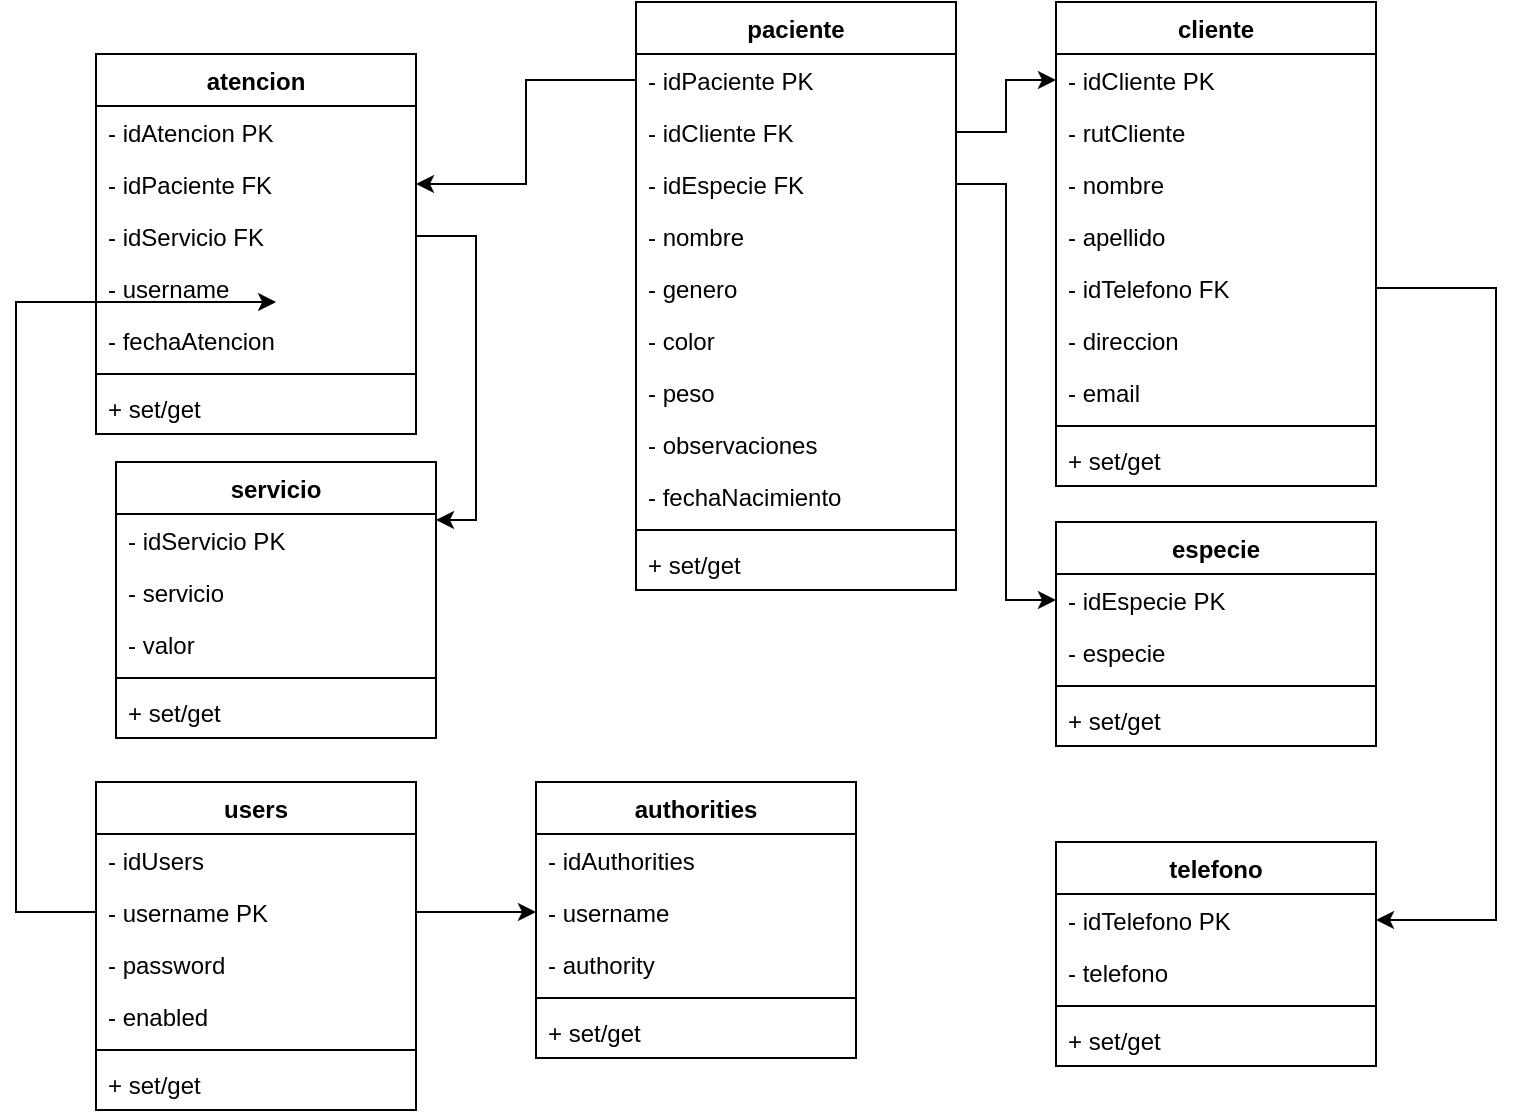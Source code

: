<mxfile version="21.2.1" type="device">
  <diagram name="Page-1" id="RiIaG8HsTBRRAIt936WJ">
    <mxGraphModel dx="1154" dy="609" grid="1" gridSize="10" guides="1" tooltips="1" connect="1" arrows="1" fold="1" page="1" pageScale="1" pageWidth="850" pageHeight="1100" math="0" shadow="0">
      <root>
        <mxCell id="0" />
        <mxCell id="1" parent="0" />
        <mxCell id="rQKGcv5ai2ImxrIud1kd-1" value="paciente" style="swimlane;fontStyle=1;align=center;verticalAlign=top;childLayout=stackLayout;horizontal=1;startSize=26;horizontalStack=0;resizeParent=1;resizeParentMax=0;resizeLast=0;collapsible=1;marginBottom=0;" parent="1" vertex="1">
          <mxGeometry x="320" y="150" width="160" height="294" as="geometry" />
        </mxCell>
        <mxCell id="rQKGcv5ai2ImxrIud1kd-2" value="- idPaciente PK" style="text;strokeColor=none;fillColor=none;align=left;verticalAlign=top;spacingLeft=4;spacingRight=4;overflow=hidden;rotatable=0;points=[[0,0.5],[1,0.5]];portConstraint=eastwest;" parent="rQKGcv5ai2ImxrIud1kd-1" vertex="1">
          <mxGeometry y="26" width="160" height="26" as="geometry" />
        </mxCell>
        <mxCell id="rQKGcv5ai2ImxrIud1kd-18" value="- idCliente FK" style="text;strokeColor=none;fillColor=none;align=left;verticalAlign=top;spacingLeft=4;spacingRight=4;overflow=hidden;rotatable=0;points=[[0,0.5],[1,0.5]];portConstraint=eastwest;" parent="rQKGcv5ai2ImxrIud1kd-1" vertex="1">
          <mxGeometry y="52" width="160" height="26" as="geometry" />
        </mxCell>
        <mxCell id="rQKGcv5ai2ImxrIud1kd-53" value="- idEspecie FK" style="text;strokeColor=none;fillColor=none;align=left;verticalAlign=top;spacingLeft=4;spacingRight=4;overflow=hidden;rotatable=0;points=[[0,0.5],[1,0.5]];portConstraint=eastwest;" parent="rQKGcv5ai2ImxrIud1kd-1" vertex="1">
          <mxGeometry y="78" width="160" height="26" as="geometry" />
        </mxCell>
        <mxCell id="rQKGcv5ai2ImxrIud1kd-5" value="- nombre" style="text;strokeColor=none;fillColor=none;align=left;verticalAlign=top;spacingLeft=4;spacingRight=4;overflow=hidden;rotatable=0;points=[[0,0.5],[1,0.5]];portConstraint=eastwest;" parent="rQKGcv5ai2ImxrIud1kd-1" vertex="1">
          <mxGeometry y="104" width="160" height="26" as="geometry" />
        </mxCell>
        <mxCell id="rQKGcv5ai2ImxrIud1kd-11" value="- genero" style="text;strokeColor=none;fillColor=none;align=left;verticalAlign=top;spacingLeft=4;spacingRight=4;overflow=hidden;rotatable=0;points=[[0,0.5],[1,0.5]];portConstraint=eastwest;" parent="rQKGcv5ai2ImxrIud1kd-1" vertex="1">
          <mxGeometry y="130" width="160" height="26" as="geometry" />
        </mxCell>
        <mxCell id="rQKGcv5ai2ImxrIud1kd-62" value="- color" style="text;strokeColor=none;fillColor=none;align=left;verticalAlign=top;spacingLeft=4;spacingRight=4;overflow=hidden;rotatable=0;points=[[0,0.5],[1,0.5]];portConstraint=eastwest;" parent="rQKGcv5ai2ImxrIud1kd-1" vertex="1">
          <mxGeometry y="156" width="160" height="26" as="geometry" />
        </mxCell>
        <mxCell id="rQKGcv5ai2ImxrIud1kd-68" value="- peso" style="text;strokeColor=none;fillColor=none;align=left;verticalAlign=top;spacingLeft=4;spacingRight=4;overflow=hidden;rotatable=0;points=[[0,0.5],[1,0.5]];portConstraint=eastwest;" parent="rQKGcv5ai2ImxrIud1kd-1" vertex="1">
          <mxGeometry y="182" width="160" height="26" as="geometry" />
        </mxCell>
        <mxCell id="rQKGcv5ai2ImxrIud1kd-69" value="- observaciones" style="text;strokeColor=none;fillColor=none;align=left;verticalAlign=top;spacingLeft=4;spacingRight=4;overflow=hidden;rotatable=0;points=[[0,0.5],[1,0.5]];portConstraint=eastwest;" parent="rQKGcv5ai2ImxrIud1kd-1" vertex="1">
          <mxGeometry y="208" width="160" height="26" as="geometry" />
        </mxCell>
        <mxCell id="rQKGcv5ai2ImxrIud1kd-64" value="- fechaNacimiento" style="text;strokeColor=none;fillColor=none;align=left;verticalAlign=top;spacingLeft=4;spacingRight=4;overflow=hidden;rotatable=0;points=[[0,0.5],[1,0.5]];portConstraint=eastwest;" parent="rQKGcv5ai2ImxrIud1kd-1" vertex="1">
          <mxGeometry y="234" width="160" height="26" as="geometry" />
        </mxCell>
        <mxCell id="rQKGcv5ai2ImxrIud1kd-3" value="" style="line;strokeWidth=1;fillColor=none;align=left;verticalAlign=middle;spacingTop=-1;spacingLeft=3;spacingRight=3;rotatable=0;labelPosition=right;points=[];portConstraint=eastwest;strokeColor=inherit;" parent="rQKGcv5ai2ImxrIud1kd-1" vertex="1">
          <mxGeometry y="260" width="160" height="8" as="geometry" />
        </mxCell>
        <mxCell id="rQKGcv5ai2ImxrIud1kd-4" value="+ set/get" style="text;strokeColor=none;fillColor=none;align=left;verticalAlign=top;spacingLeft=4;spacingRight=4;overflow=hidden;rotatable=0;points=[[0,0.5],[1,0.5]];portConstraint=eastwest;" parent="rQKGcv5ai2ImxrIud1kd-1" vertex="1">
          <mxGeometry y="268" width="160" height="26" as="geometry" />
        </mxCell>
        <mxCell id="rQKGcv5ai2ImxrIud1kd-21" value="telefono" style="swimlane;fontStyle=1;align=center;verticalAlign=top;childLayout=stackLayout;horizontal=1;startSize=26;horizontalStack=0;resizeParent=1;resizeParentMax=0;resizeLast=0;collapsible=1;marginBottom=0;" parent="1" vertex="1">
          <mxGeometry x="530" y="570" width="160" height="112" as="geometry" />
        </mxCell>
        <mxCell id="rQKGcv5ai2ImxrIud1kd-23" value="- idTelefono PK" style="text;strokeColor=none;fillColor=none;align=left;verticalAlign=top;spacingLeft=4;spacingRight=4;overflow=hidden;rotatable=0;points=[[0,0.5],[1,0.5]];portConstraint=eastwest;" parent="rQKGcv5ai2ImxrIud1kd-21" vertex="1">
          <mxGeometry y="26" width="160" height="26" as="geometry" />
        </mxCell>
        <mxCell id="rQKGcv5ai2ImxrIud1kd-24" value="- telefono" style="text;strokeColor=none;fillColor=none;align=left;verticalAlign=top;spacingLeft=4;spacingRight=4;overflow=hidden;rotatable=0;points=[[0,0.5],[1,0.5]];portConstraint=eastwest;" parent="rQKGcv5ai2ImxrIud1kd-21" vertex="1">
          <mxGeometry y="52" width="160" height="26" as="geometry" />
        </mxCell>
        <mxCell id="rQKGcv5ai2ImxrIud1kd-26" value="" style="line;strokeWidth=1;fillColor=none;align=left;verticalAlign=middle;spacingTop=-1;spacingLeft=3;spacingRight=3;rotatable=0;labelPosition=right;points=[];portConstraint=eastwest;strokeColor=inherit;" parent="rQKGcv5ai2ImxrIud1kd-21" vertex="1">
          <mxGeometry y="78" width="160" height="8" as="geometry" />
        </mxCell>
        <mxCell id="rQKGcv5ai2ImxrIud1kd-27" value="+ set/get" style="text;strokeColor=none;fillColor=none;align=left;verticalAlign=top;spacingLeft=4;spacingRight=4;overflow=hidden;rotatable=0;points=[[0,0.5],[1,0.5]];portConstraint=eastwest;" parent="rQKGcv5ai2ImxrIud1kd-21" vertex="1">
          <mxGeometry y="86" width="160" height="26" as="geometry" />
        </mxCell>
        <mxCell id="rQKGcv5ai2ImxrIud1kd-54" value="especie" style="swimlane;fontStyle=1;align=center;verticalAlign=top;childLayout=stackLayout;horizontal=1;startSize=26;horizontalStack=0;resizeParent=1;resizeParentMax=0;resizeLast=0;collapsible=1;marginBottom=0;" parent="1" vertex="1">
          <mxGeometry x="530" y="410" width="160" height="112" as="geometry" />
        </mxCell>
        <mxCell id="rQKGcv5ai2ImxrIud1kd-55" value="- idEspecie PK" style="text;strokeColor=none;fillColor=none;align=left;verticalAlign=top;spacingLeft=4;spacingRight=4;overflow=hidden;rotatable=0;points=[[0,0.5],[1,0.5]];portConstraint=eastwest;" parent="rQKGcv5ai2ImxrIud1kd-54" vertex="1">
          <mxGeometry y="26" width="160" height="26" as="geometry" />
        </mxCell>
        <mxCell id="rQKGcv5ai2ImxrIud1kd-56" value="- especie" style="text;strokeColor=none;fillColor=none;align=left;verticalAlign=top;spacingLeft=4;spacingRight=4;overflow=hidden;rotatable=0;points=[[0,0.5],[1,0.5]];portConstraint=eastwest;" parent="rQKGcv5ai2ImxrIud1kd-54" vertex="1">
          <mxGeometry y="52" width="160" height="26" as="geometry" />
        </mxCell>
        <mxCell id="rQKGcv5ai2ImxrIud1kd-57" value="" style="line;strokeWidth=1;fillColor=none;align=left;verticalAlign=middle;spacingTop=-1;spacingLeft=3;spacingRight=3;rotatable=0;labelPosition=right;points=[];portConstraint=eastwest;strokeColor=inherit;" parent="rQKGcv5ai2ImxrIud1kd-54" vertex="1">
          <mxGeometry y="78" width="160" height="8" as="geometry" />
        </mxCell>
        <mxCell id="rQKGcv5ai2ImxrIud1kd-58" value="+ set/get" style="text;strokeColor=none;fillColor=none;align=left;verticalAlign=top;spacingLeft=4;spacingRight=4;overflow=hidden;rotatable=0;points=[[0,0.5],[1,0.5]];portConstraint=eastwest;" parent="rQKGcv5ai2ImxrIud1kd-54" vertex="1">
          <mxGeometry y="86" width="160" height="26" as="geometry" />
        </mxCell>
        <mxCell id="rQKGcv5ai2ImxrIud1kd-35" value="atencion" style="swimlane;fontStyle=1;align=center;verticalAlign=top;childLayout=stackLayout;horizontal=1;startSize=26;horizontalStack=0;resizeParent=1;resizeParentMax=0;resizeLast=0;collapsible=1;marginBottom=0;" parent="1" vertex="1">
          <mxGeometry x="50" y="176" width="160" height="190" as="geometry" />
        </mxCell>
        <mxCell id="rQKGcv5ai2ImxrIud1kd-36" value="- idAtencion PK" style="text;strokeColor=none;fillColor=none;align=left;verticalAlign=top;spacingLeft=4;spacingRight=4;overflow=hidden;rotatable=0;points=[[0,0.5],[1,0.5]];portConstraint=eastwest;" parent="rQKGcv5ai2ImxrIud1kd-35" vertex="1">
          <mxGeometry y="26" width="160" height="26" as="geometry" />
        </mxCell>
        <mxCell id="rQKGcv5ai2ImxrIud1kd-47" value="- idPaciente FK" style="text;strokeColor=none;fillColor=none;align=left;verticalAlign=top;spacingLeft=4;spacingRight=4;overflow=hidden;rotatable=0;points=[[0,0.5],[1,0.5]];portConstraint=eastwest;" parent="rQKGcv5ai2ImxrIud1kd-35" vertex="1">
          <mxGeometry y="52" width="160" height="26" as="geometry" />
        </mxCell>
        <mxCell id="rQKGcv5ai2ImxrIud1kd-37" value="- idServicio FK" style="text;strokeColor=none;fillColor=none;align=left;verticalAlign=top;spacingLeft=4;spacingRight=4;overflow=hidden;rotatable=0;points=[[0,0.5],[1,0.5]];portConstraint=eastwest;" parent="rQKGcv5ai2ImxrIud1kd-35" vertex="1">
          <mxGeometry y="78" width="160" height="26" as="geometry" />
        </mxCell>
        <mxCell id="xFYQ5Kp2CIm1CQqFdjpR-2" value="- username" style="text;strokeColor=none;fillColor=none;align=left;verticalAlign=top;spacingLeft=4;spacingRight=4;overflow=hidden;rotatable=0;points=[[0,0.5],[1,0.5]];portConstraint=eastwest;" vertex="1" parent="rQKGcv5ai2ImxrIud1kd-35">
          <mxGeometry y="104" width="160" height="26" as="geometry" />
        </mxCell>
        <mxCell id="rQKGcv5ai2ImxrIud1kd-60" value="- fechaAtencion" style="text;strokeColor=none;fillColor=none;align=left;verticalAlign=top;spacingLeft=4;spacingRight=4;overflow=hidden;rotatable=0;points=[[0,0.5],[1,0.5]];portConstraint=eastwest;" parent="rQKGcv5ai2ImxrIud1kd-35" vertex="1">
          <mxGeometry y="130" width="160" height="26" as="geometry" />
        </mxCell>
        <mxCell id="rQKGcv5ai2ImxrIud1kd-38" value="" style="line;strokeWidth=1;fillColor=none;align=left;verticalAlign=middle;spacingTop=-1;spacingLeft=3;spacingRight=3;rotatable=0;labelPosition=right;points=[];portConstraint=eastwest;strokeColor=inherit;" parent="rQKGcv5ai2ImxrIud1kd-35" vertex="1">
          <mxGeometry y="156" width="160" height="8" as="geometry" />
        </mxCell>
        <mxCell id="rQKGcv5ai2ImxrIud1kd-39" value="+ set/get" style="text;strokeColor=none;fillColor=none;align=left;verticalAlign=top;spacingLeft=4;spacingRight=4;overflow=hidden;rotatable=0;points=[[0,0.5],[1,0.5]];portConstraint=eastwest;" parent="rQKGcv5ai2ImxrIud1kd-35" vertex="1">
          <mxGeometry y="164" width="160" height="26" as="geometry" />
        </mxCell>
        <mxCell id="rQKGcv5ai2ImxrIud1kd-40" value="servicio" style="swimlane;fontStyle=1;align=center;verticalAlign=top;childLayout=stackLayout;horizontal=1;startSize=26;horizontalStack=0;resizeParent=1;resizeParentMax=0;resizeLast=0;collapsible=1;marginBottom=0;" parent="1" vertex="1">
          <mxGeometry x="60" y="380" width="160" height="138" as="geometry" />
        </mxCell>
        <mxCell id="rQKGcv5ai2ImxrIud1kd-41" value="- idServicio PK" style="text;strokeColor=none;fillColor=none;align=left;verticalAlign=top;spacingLeft=4;spacingRight=4;overflow=hidden;rotatable=0;points=[[0,0.5],[1,0.5]];portConstraint=eastwest;" parent="rQKGcv5ai2ImxrIud1kd-40" vertex="1">
          <mxGeometry y="26" width="160" height="26" as="geometry" />
        </mxCell>
        <mxCell id="rQKGcv5ai2ImxrIud1kd-42" value="- servicio" style="text;strokeColor=none;fillColor=none;align=left;verticalAlign=top;spacingLeft=4;spacingRight=4;overflow=hidden;rotatable=0;points=[[0,0.5],[1,0.5]];portConstraint=eastwest;" parent="rQKGcv5ai2ImxrIud1kd-40" vertex="1">
          <mxGeometry y="52" width="160" height="26" as="geometry" />
        </mxCell>
        <mxCell id="rQKGcv5ai2ImxrIud1kd-61" value="- valor" style="text;strokeColor=none;fillColor=none;align=left;verticalAlign=top;spacingLeft=4;spacingRight=4;overflow=hidden;rotatable=0;points=[[0,0.5],[1,0.5]];portConstraint=eastwest;" parent="rQKGcv5ai2ImxrIud1kd-40" vertex="1">
          <mxGeometry y="78" width="160" height="26" as="geometry" />
        </mxCell>
        <mxCell id="rQKGcv5ai2ImxrIud1kd-43" value="" style="line;strokeWidth=1;fillColor=none;align=left;verticalAlign=middle;spacingTop=-1;spacingLeft=3;spacingRight=3;rotatable=0;labelPosition=right;points=[];portConstraint=eastwest;strokeColor=inherit;" parent="rQKGcv5ai2ImxrIud1kd-40" vertex="1">
          <mxGeometry y="104" width="160" height="8" as="geometry" />
        </mxCell>
        <mxCell id="rQKGcv5ai2ImxrIud1kd-44" value="+ set/get" style="text;strokeColor=none;fillColor=none;align=left;verticalAlign=top;spacingLeft=4;spacingRight=4;overflow=hidden;rotatable=0;points=[[0,0.5],[1,0.5]];portConstraint=eastwest;" parent="rQKGcv5ai2ImxrIud1kd-40" vertex="1">
          <mxGeometry y="112" width="160" height="26" as="geometry" />
        </mxCell>
        <mxCell id="BzBO5aPkTUszwOfswQvX-1" value="users" style="swimlane;fontStyle=1;align=center;verticalAlign=top;childLayout=stackLayout;horizontal=1;startSize=26;horizontalStack=0;resizeParent=1;resizeParentMax=0;resizeLast=0;collapsible=1;marginBottom=0;" parent="1" vertex="1">
          <mxGeometry x="50" y="540" width="160" height="164" as="geometry" />
        </mxCell>
        <mxCell id="BzBO5aPkTUszwOfswQvX-2" value="- idUsers" style="text;strokeColor=none;fillColor=none;align=left;verticalAlign=top;spacingLeft=4;spacingRight=4;overflow=hidden;rotatable=0;points=[[0,0.5],[1,0.5]];portConstraint=eastwest;" parent="BzBO5aPkTUszwOfswQvX-1" vertex="1">
          <mxGeometry y="26" width="160" height="26" as="geometry" />
        </mxCell>
        <mxCell id="BzBO5aPkTUszwOfswQvX-3" value="- username PK" style="text;strokeColor=none;fillColor=none;align=left;verticalAlign=top;spacingLeft=4;spacingRight=4;overflow=hidden;rotatable=0;points=[[0,0.5],[1,0.5]];portConstraint=eastwest;" parent="BzBO5aPkTUszwOfswQvX-1" vertex="1">
          <mxGeometry y="52" width="160" height="26" as="geometry" />
        </mxCell>
        <mxCell id="BzBO5aPkTUszwOfswQvX-4" value="- password" style="text;strokeColor=none;fillColor=none;align=left;verticalAlign=top;spacingLeft=4;spacingRight=4;overflow=hidden;rotatable=0;points=[[0,0.5],[1,0.5]];portConstraint=eastwest;" parent="BzBO5aPkTUszwOfswQvX-1" vertex="1">
          <mxGeometry y="78" width="160" height="26" as="geometry" />
        </mxCell>
        <mxCell id="BzBO5aPkTUszwOfswQvX-7" value="- enabled" style="text;strokeColor=none;fillColor=none;align=left;verticalAlign=top;spacingLeft=4;spacingRight=4;overflow=hidden;rotatable=0;points=[[0,0.5],[1,0.5]];portConstraint=eastwest;" parent="BzBO5aPkTUszwOfswQvX-1" vertex="1">
          <mxGeometry y="104" width="160" height="26" as="geometry" />
        </mxCell>
        <mxCell id="BzBO5aPkTUszwOfswQvX-5" value="" style="line;strokeWidth=1;fillColor=none;align=left;verticalAlign=middle;spacingTop=-1;spacingLeft=3;spacingRight=3;rotatable=0;labelPosition=right;points=[];portConstraint=eastwest;strokeColor=inherit;" parent="BzBO5aPkTUszwOfswQvX-1" vertex="1">
          <mxGeometry y="130" width="160" height="8" as="geometry" />
        </mxCell>
        <mxCell id="BzBO5aPkTUszwOfswQvX-6" value="+ set/get" style="text;strokeColor=none;fillColor=none;align=left;verticalAlign=top;spacingLeft=4;spacingRight=4;overflow=hidden;rotatable=0;points=[[0,0.5],[1,0.5]];portConstraint=eastwest;" parent="BzBO5aPkTUszwOfswQvX-1" vertex="1">
          <mxGeometry y="138" width="160" height="26" as="geometry" />
        </mxCell>
        <mxCell id="BzBO5aPkTUszwOfswQvX-8" value="authorities" style="swimlane;fontStyle=1;align=center;verticalAlign=top;childLayout=stackLayout;horizontal=1;startSize=26;horizontalStack=0;resizeParent=1;resizeParentMax=0;resizeLast=0;collapsible=1;marginBottom=0;" parent="1" vertex="1">
          <mxGeometry x="270" y="540" width="160" height="138" as="geometry" />
        </mxCell>
        <mxCell id="BzBO5aPkTUszwOfswQvX-9" value="- idAuthorities" style="text;strokeColor=none;fillColor=none;align=left;verticalAlign=top;spacingLeft=4;spacingRight=4;overflow=hidden;rotatable=0;points=[[0,0.5],[1,0.5]];portConstraint=eastwest;" parent="BzBO5aPkTUszwOfswQvX-8" vertex="1">
          <mxGeometry y="26" width="160" height="26" as="geometry" />
        </mxCell>
        <mxCell id="BzBO5aPkTUszwOfswQvX-10" value="- username" style="text;strokeColor=none;fillColor=none;align=left;verticalAlign=top;spacingLeft=4;spacingRight=4;overflow=hidden;rotatable=0;points=[[0,0.5],[1,0.5]];portConstraint=eastwest;" parent="BzBO5aPkTUszwOfswQvX-8" vertex="1">
          <mxGeometry y="52" width="160" height="26" as="geometry" />
        </mxCell>
        <mxCell id="BzBO5aPkTUszwOfswQvX-11" value="- authority" style="text;strokeColor=none;fillColor=none;align=left;verticalAlign=top;spacingLeft=4;spacingRight=4;overflow=hidden;rotatable=0;points=[[0,0.5],[1,0.5]];portConstraint=eastwest;" parent="BzBO5aPkTUszwOfswQvX-8" vertex="1">
          <mxGeometry y="78" width="160" height="26" as="geometry" />
        </mxCell>
        <mxCell id="BzBO5aPkTUszwOfswQvX-13" value="" style="line;strokeWidth=1;fillColor=none;align=left;verticalAlign=middle;spacingTop=-1;spacingLeft=3;spacingRight=3;rotatable=0;labelPosition=right;points=[];portConstraint=eastwest;strokeColor=inherit;" parent="BzBO5aPkTUszwOfswQvX-8" vertex="1">
          <mxGeometry y="104" width="160" height="8" as="geometry" />
        </mxCell>
        <mxCell id="BzBO5aPkTUszwOfswQvX-14" value="+ set/get" style="text;strokeColor=none;fillColor=none;align=left;verticalAlign=top;spacingLeft=4;spacingRight=4;overflow=hidden;rotatable=0;points=[[0,0.5],[1,0.5]];portConstraint=eastwest;" parent="BzBO5aPkTUszwOfswQvX-8" vertex="1">
          <mxGeometry y="112" width="160" height="26" as="geometry" />
        </mxCell>
        <mxCell id="rQKGcv5ai2ImxrIud1kd-12" value="cliente" style="swimlane;fontStyle=1;align=center;verticalAlign=top;childLayout=stackLayout;horizontal=1;startSize=26;horizontalStack=0;resizeParent=1;resizeParentMax=0;resizeLast=0;collapsible=1;marginBottom=0;" parent="1" vertex="1">
          <mxGeometry x="530" y="150" width="160" height="242" as="geometry" />
        </mxCell>
        <mxCell id="rQKGcv5ai2ImxrIud1kd-13" value="- idCliente PK" style="text;strokeColor=none;fillColor=none;align=left;verticalAlign=top;spacingLeft=4;spacingRight=4;overflow=hidden;rotatable=0;points=[[0,0.5],[1,0.5]];portConstraint=eastwest;" parent="rQKGcv5ai2ImxrIud1kd-12" vertex="1">
          <mxGeometry y="26" width="160" height="26" as="geometry" />
        </mxCell>
        <mxCell id="xFYQ5Kp2CIm1CQqFdjpR-1" value="- rutCliente" style="text;strokeColor=none;fillColor=none;align=left;verticalAlign=top;spacingLeft=4;spacingRight=4;overflow=hidden;rotatable=0;points=[[0,0.5],[1,0.5]];portConstraint=eastwest;" vertex="1" parent="rQKGcv5ai2ImxrIud1kd-12">
          <mxGeometry y="52" width="160" height="26" as="geometry" />
        </mxCell>
        <mxCell id="rQKGcv5ai2ImxrIud1kd-14" value="- nombre" style="text;strokeColor=none;fillColor=none;align=left;verticalAlign=top;spacingLeft=4;spacingRight=4;overflow=hidden;rotatable=0;points=[[0,0.5],[1,0.5]];portConstraint=eastwest;" parent="rQKGcv5ai2ImxrIud1kd-12" vertex="1">
          <mxGeometry y="78" width="160" height="26" as="geometry" />
        </mxCell>
        <mxCell id="rQKGcv5ai2ImxrIud1kd-15" value="- apellido" style="text;strokeColor=none;fillColor=none;align=left;verticalAlign=top;spacingLeft=4;spacingRight=4;overflow=hidden;rotatable=0;points=[[0,0.5],[1,0.5]];portConstraint=eastwest;" parent="rQKGcv5ai2ImxrIud1kd-12" vertex="1">
          <mxGeometry y="104" width="160" height="26" as="geometry" />
        </mxCell>
        <mxCell id="rQKGcv5ai2ImxrIud1kd-20" value="- idTelefono FK" style="text;strokeColor=none;fillColor=none;align=left;verticalAlign=top;spacingLeft=4;spacingRight=4;overflow=hidden;rotatable=0;points=[[0,0.5],[1,0.5]];portConstraint=eastwest;" parent="rQKGcv5ai2ImxrIud1kd-12" vertex="1">
          <mxGeometry y="130" width="160" height="26" as="geometry" />
        </mxCell>
        <mxCell id="rQKGcv5ai2ImxrIud1kd-34" value="- direccion" style="text;strokeColor=none;fillColor=none;align=left;verticalAlign=top;spacingLeft=4;spacingRight=4;overflow=hidden;rotatable=0;points=[[0,0.5],[1,0.5]];portConstraint=eastwest;" parent="rQKGcv5ai2ImxrIud1kd-12" vertex="1">
          <mxGeometry y="156" width="160" height="26" as="geometry" />
        </mxCell>
        <mxCell id="rQKGcv5ai2ImxrIud1kd-63" value="- email" style="text;strokeColor=none;fillColor=none;align=left;verticalAlign=top;spacingLeft=4;spacingRight=4;overflow=hidden;rotatable=0;points=[[0,0.5],[1,0.5]];portConstraint=eastwest;" parent="rQKGcv5ai2ImxrIud1kd-12" vertex="1">
          <mxGeometry y="182" width="160" height="26" as="geometry" />
        </mxCell>
        <mxCell id="rQKGcv5ai2ImxrIud1kd-16" value="" style="line;strokeWidth=1;fillColor=none;align=left;verticalAlign=middle;spacingTop=-1;spacingLeft=3;spacingRight=3;rotatable=0;labelPosition=right;points=[];portConstraint=eastwest;strokeColor=inherit;" parent="rQKGcv5ai2ImxrIud1kd-12" vertex="1">
          <mxGeometry y="208" width="160" height="8" as="geometry" />
        </mxCell>
        <mxCell id="rQKGcv5ai2ImxrIud1kd-17" value="+ set/get" style="text;strokeColor=none;fillColor=none;align=left;verticalAlign=top;spacingLeft=4;spacingRight=4;overflow=hidden;rotatable=0;points=[[0,0.5],[1,0.5]];portConstraint=eastwest;" parent="rQKGcv5ai2ImxrIud1kd-12" vertex="1">
          <mxGeometry y="216" width="160" height="26" as="geometry" />
        </mxCell>
        <mxCell id="rQKGcv5ai2ImxrIud1kd-19" style="edgeStyle=orthogonalEdgeStyle;rounded=0;orthogonalLoop=1;jettySize=auto;html=1;" parent="1" source="rQKGcv5ai2ImxrIud1kd-18" target="rQKGcv5ai2ImxrIud1kd-13" edge="1">
          <mxGeometry relative="1" as="geometry" />
        </mxCell>
        <mxCell id="rQKGcv5ai2ImxrIud1kd-59" style="edgeStyle=orthogonalEdgeStyle;rounded=0;orthogonalLoop=1;jettySize=auto;html=1;" parent="1" source="rQKGcv5ai2ImxrIud1kd-53" target="rQKGcv5ai2ImxrIud1kd-55" edge="1">
          <mxGeometry relative="1" as="geometry" />
        </mxCell>
        <mxCell id="rQKGcv5ai2ImxrIud1kd-66" style="edgeStyle=orthogonalEdgeStyle;rounded=0;orthogonalLoop=1;jettySize=auto;html=1;" parent="1" source="rQKGcv5ai2ImxrIud1kd-2" target="rQKGcv5ai2ImxrIud1kd-47" edge="1">
          <mxGeometry relative="1" as="geometry" />
        </mxCell>
        <mxCell id="rQKGcv5ai2ImxrIud1kd-67" style="edgeStyle=orthogonalEdgeStyle;rounded=0;orthogonalLoop=1;jettySize=auto;html=1;" parent="1" source="rQKGcv5ai2ImxrIud1kd-37" target="rQKGcv5ai2ImxrIud1kd-41" edge="1">
          <mxGeometry relative="1" as="geometry">
            <Array as="points">
              <mxPoint x="240" y="267" />
              <mxPoint x="240" y="409" />
            </Array>
          </mxGeometry>
        </mxCell>
        <mxCell id="BzBO5aPkTUszwOfswQvX-15" style="edgeStyle=orthogonalEdgeStyle;rounded=0;orthogonalLoop=1;jettySize=auto;html=1;entryX=0;entryY=0.5;entryDx=0;entryDy=0;" parent="1" source="BzBO5aPkTUszwOfswQvX-3" target="BzBO5aPkTUszwOfswQvX-10" edge="1">
          <mxGeometry relative="1" as="geometry" />
        </mxCell>
        <mxCell id="xFYQ5Kp2CIm1CQqFdjpR-3" style="edgeStyle=orthogonalEdgeStyle;rounded=0;orthogonalLoop=1;jettySize=auto;html=1;entryX=0.563;entryY=0.769;entryDx=0;entryDy=0;entryPerimeter=0;" edge="1" parent="1" source="BzBO5aPkTUszwOfswQvX-3" target="xFYQ5Kp2CIm1CQqFdjpR-2">
          <mxGeometry relative="1" as="geometry">
            <Array as="points">
              <mxPoint x="10" y="605" />
              <mxPoint x="10" y="300" />
            </Array>
          </mxGeometry>
        </mxCell>
        <mxCell id="xFYQ5Kp2CIm1CQqFdjpR-4" style="edgeStyle=orthogonalEdgeStyle;rounded=0;orthogonalLoop=1;jettySize=auto;html=1;" edge="1" parent="1" source="rQKGcv5ai2ImxrIud1kd-20" target="rQKGcv5ai2ImxrIud1kd-23">
          <mxGeometry relative="1" as="geometry">
            <Array as="points">
              <mxPoint x="750" y="293" />
              <mxPoint x="750" y="609" />
            </Array>
          </mxGeometry>
        </mxCell>
      </root>
    </mxGraphModel>
  </diagram>
</mxfile>

